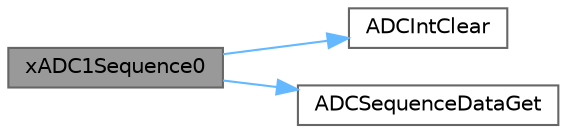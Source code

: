 digraph "xADC1Sequence0"
{
 // LATEX_PDF_SIZE
  bgcolor="transparent";
  edge [fontname=Helvetica,fontsize=10,labelfontname=Helvetica,labelfontsize=10];
  node [fontname=Helvetica,fontsize=10,shape=box,height=0.2,width=0.4];
  rankdir="LR";
  Node1 [id="Node000001",label="xADC1Sequence0",height=0.2,width=0.4,color="gray40", fillcolor="grey60", style="filled", fontcolor="black",tooltip="ADC1 Sequence 0 Interrupt Handler."];
  Node1 -> Node2 [id="edge1_Node000001_Node000002",color="steelblue1",style="solid",tooltip=" "];
  Node2 [id="Node000002",label="ADCIntClear",height=0.2,width=0.4,color="grey40", fillcolor="white", style="filled",URL="$group__adc__api.html#ga207d2cf2a807efe846f15200462166b0",tooltip=" "];
  Node1 -> Node3 [id="edge2_Node000001_Node000003",color="steelblue1",style="solid",tooltip=" "];
  Node3 [id="Node000003",label="ADCSequenceDataGet",height=0.2,width=0.4,color="grey40", fillcolor="white", style="filled",URL="$group__adc__api.html#gab6fb9d66d42093d8cf3a9ab58419fa38",tooltip=" "];
}
